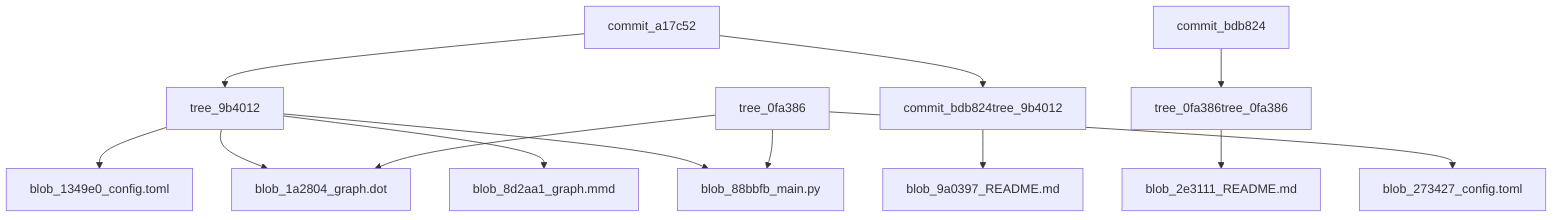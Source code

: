 graph TD
commit_a17c52 --> tree_9b4012
commit_a17c52 --> commit_bdb824tree_9b4012 --> blob_9a0397_README.md
tree_9b4012 --> blob_1349e0_config.toml
tree_9b4012 --> blob_1a2804_graph.dot
tree_9b4012 --> blob_8d2aa1_graph.mmd
tree_9b4012 --> blob_88bbfb_main.py




commit_bdb824 --> tree_0fa386tree_0fa386 --> blob_2e3111_README.md
tree_0fa386 --> blob_273427_config.toml
tree_0fa386 --> blob_1a2804_graph.dot
tree_0fa386 --> blob_88bbfb_main.py